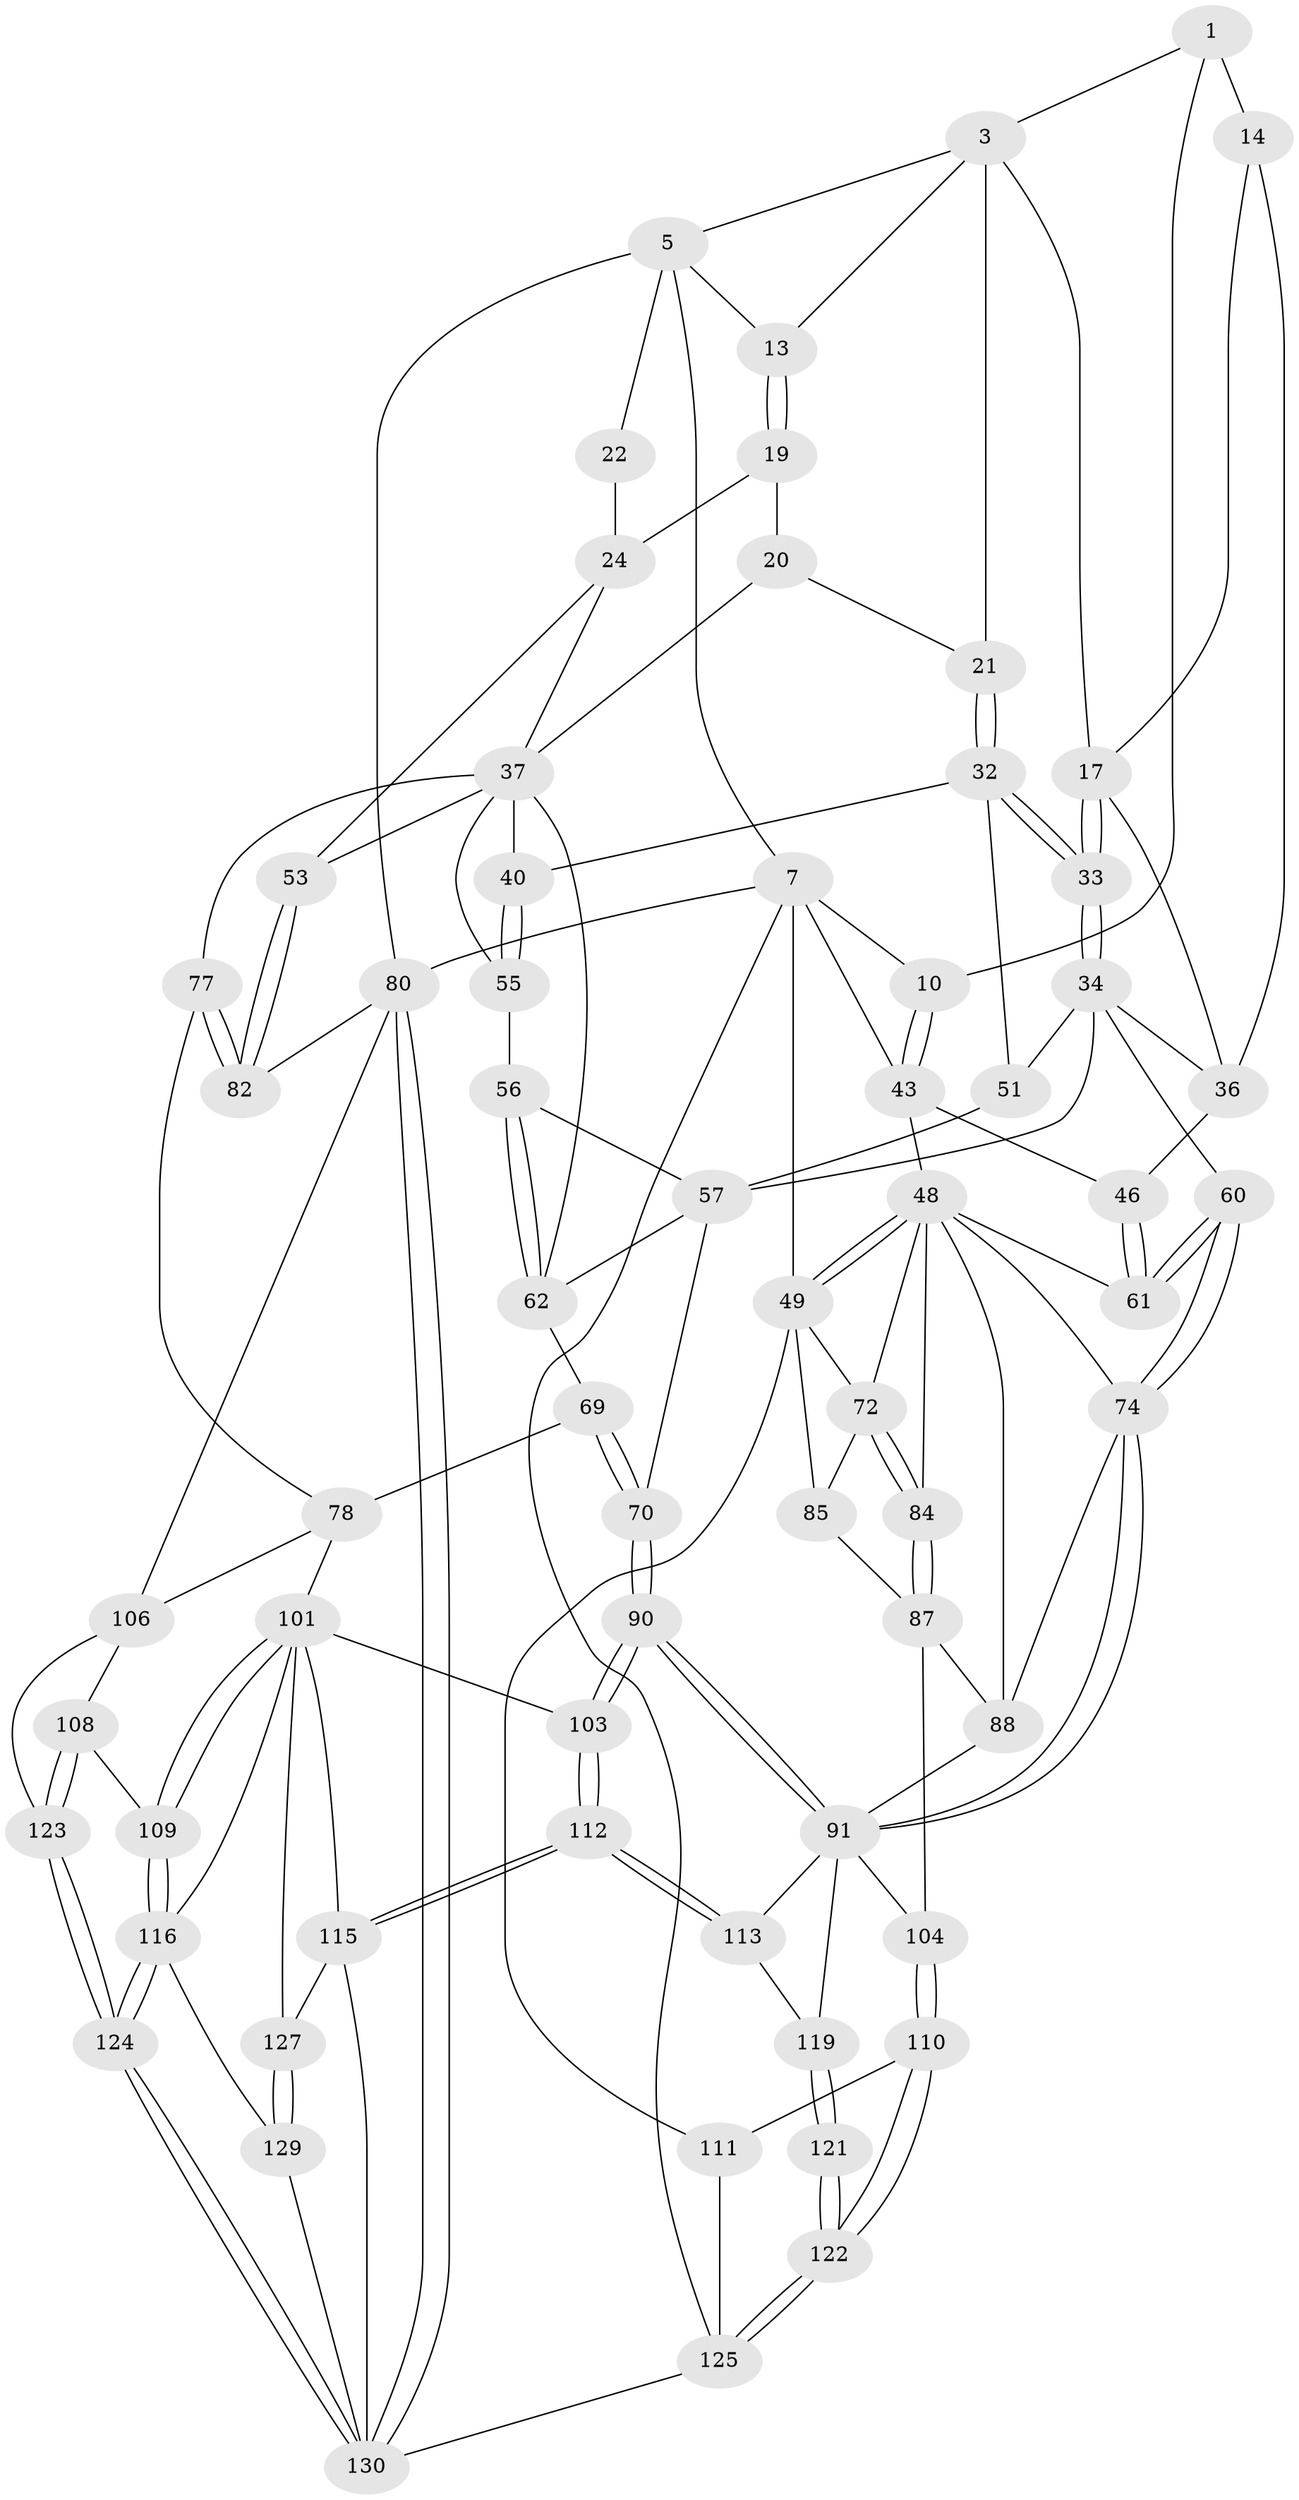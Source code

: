 // original degree distribution, {3: 0.015151515151515152, 4: 0.25757575757575757, 6: 0.24242424242424243, 5: 0.48484848484848486}
// Generated by graph-tools (version 1.1) at 2025/21/03/04/25 18:21:28]
// undirected, 66 vertices, 158 edges
graph export_dot {
graph [start="1"]
  node [color=gray90,style=filled];
  1 [pos="+0.3079583780753908+0",super="+2+9"];
  3 [pos="+0.46914048602827163+0",super="+4+16"];
  5 [pos="+1+0",super="+12+6"];
  7 [pos="+0+0",super="+96+8+30"];
  10 [pos="+0.1370658330244119+0.19591129024136905",super="+11"];
  13 [pos="+0.6995944288781949+0.047851945033586536"];
  14 [pos="+0.31807958101800826+0.22753696549504726",super="+15"];
  17 [pos="+0.4539502742862625+0.19267157975089044",super="+18"];
  19 [pos="+0.6817368745138724+0.19405316523740707"];
  20 [pos="+0.6662081297411935+0.2077744341858039"];
  21 [pos="+0.5933433084874332+0.22818157771911016"];
  22 [pos="+0.8572016730109483+0.11882677168380358",super="+23+27"];
  24 [pos="+0.8580627483912958+0.18878493419079356",super="+28+25"];
  32 [pos="+0.5726940804218986+0.27488255382533894",super="+41"];
  33 [pos="+0.47943532183618626+0.31527028684871805"];
  34 [pos="+0.4649372471175673+0.34123911787351824",super="+35+52"];
  36 [pos="+0.4420258335957625+0.3256009812239529",super="+42"];
  37 [pos="+0.8300952891581078+0.3280722616558118",super="+38+54"];
  40 [pos="+0.6665437401296787+0.3409596651287659"];
  43 [pos="+0.13571955713200393+0.1976692848204139",super="+47"];
  46 [pos="+0.2934040474141537+0.3686340906119909"];
  48 [pos="+0.1434169239410753+0.4044323359225855",super="+65"];
  49 [pos="+0.04476115084389607+0.43233030750838497",super="+50"];
  51 [pos="+0.5694062859043318+0.3979503528068353"];
  53 [pos="+1+0.33132244771668684"];
  55 [pos="+0.6708863575604826+0.3543685831001342"];
  56 [pos="+0.671871795517749+0.37348338272628256"];
  57 [pos="+0.6057884293531929+0.4285113775940057",super="+66"];
  60 [pos="+0.40921514894288874+0.4852951052421065"];
  61 [pos="+0.2924444377800628+0.3921324681836414"];
  62 [pos="+0.7343045295602291+0.44486943677269253",super="+68"];
  69 [pos="+0.6450408666720748+0.6092014736876102"];
  70 [pos="+0.5706592357420224+0.6322601709540286"];
  72 [pos="+0.14269093063760513+0.5378589583848563",super="+73"];
  74 [pos="+0.33763185442839166+0.5727182269276232",super="+75"];
  77 [pos="+0.8426971877518822+0.5773780573235735"];
  78 [pos="+0.8268633724983688+0.5971338010643087",super="+105+79"];
  80 [pos="+1+1",super="+81"];
  82 [pos="+1+0.6459141713439456"];
  84 [pos="+0.1514613488280709+0.5990261110661579"];
  85 [pos="+0.020065291889081602+0.6753695352227382"];
  87 [pos="+0.08140212205692815+0.6977658755925717",super="+93"];
  88 [pos="+0.25505559074076034+0.6111117617148385",super="+94+89"];
  90 [pos="+0.542487345174404+0.707335217226532"];
  91 [pos="+0.37407140579803017+0.708147507580602",super="+97"];
  101 [pos="+0.6737307602315327+0.8024880235182884",super="+102"];
  103 [pos="+0.5543965213483212+0.7437422699208784"];
  104 [pos="+0.18769264779072617+0.8088913911010225"];
  106 [pos="+1+0.8442522941820789",super="+107"];
  108 [pos="+0.7825090034450926+0.853720934223171"];
  109 [pos="+0.736171103486682+0.8443463796858627"];
  110 [pos="+0.1846273994379223+0.8182170450189685"];
  111 [pos="+0.1594638134742606+0.8416577259927428"];
  112 [pos="+0.48635659199543074+0.8892587804375918"];
  113 [pos="+0.47329230989668586+0.8909103467050292"];
  115 [pos="+0.48673368393404354+0.8896567046883804",super="+128"];
  116 [pos="+0.6536548704762963+0.9398998275474676",super="+117"];
  119 [pos="+0.45280454998251457+0.8982103560528564",super="+120"];
  121 [pos="+0.33414084552260465+1"];
  122 [pos="+0.31127998611713537+1"];
  123 [pos="+0.8188985032627929+0.9146086775195975"];
  124 [pos="+0.8099560023845385+1"];
  125 [pos="+0.2961028053751382+1",super="+126"];
  127 [pos="+0.5655991797172499+0.9617865963729131"];
  129 [pos="+0.6273569259388052+1"];
  130 [pos="+0.8446482175638899+1",super="+131"];
  1 -- 3;
  1 -- 14 [weight=2];
  1 -- 10;
  3 -- 5;
  3 -- 13;
  3 -- 17;
  3 -- 21;
  5 -- 13;
  5 -- 22 [weight=2];
  5 -- 80;
  5 -- 7;
  7 -- 80;
  7 -- 49 [weight=2];
  7 -- 125;
  7 -- 10 [weight=2];
  7 -- 43;
  10 -- 43;
  10 -- 43;
  13 -- 19;
  13 -- 19;
  14 -- 17;
  14 -- 36;
  17 -- 33;
  17 -- 33;
  17 -- 36;
  19 -- 20;
  19 -- 24;
  20 -- 21;
  20 -- 37;
  21 -- 32;
  21 -- 32;
  22 -- 24 [weight=4];
  24 -- 53;
  24 -- 37;
  32 -- 33;
  32 -- 33;
  32 -- 40;
  32 -- 51;
  33 -- 34;
  33 -- 34;
  34 -- 36 [weight=2];
  34 -- 51;
  34 -- 60;
  34 -- 57;
  36 -- 46;
  37 -- 55;
  37 -- 40;
  37 -- 62;
  37 -- 53;
  37 -- 77;
  40 -- 55;
  40 -- 55;
  43 -- 48;
  43 -- 46;
  46 -- 61;
  46 -- 61;
  48 -- 49;
  48 -- 49;
  48 -- 84;
  48 -- 72;
  48 -- 61;
  48 -- 74;
  48 -- 88;
  49 -- 72;
  49 -- 85;
  49 -- 111;
  51 -- 57;
  53 -- 82;
  53 -- 82;
  55 -- 56;
  56 -- 57;
  56 -- 62;
  56 -- 62;
  57 -- 62;
  57 -- 70;
  60 -- 61;
  60 -- 61;
  60 -- 74;
  60 -- 74;
  62 -- 69;
  69 -- 70;
  69 -- 70;
  69 -- 78;
  70 -- 90;
  70 -- 90;
  72 -- 84;
  72 -- 84;
  72 -- 85;
  74 -- 91;
  74 -- 91;
  74 -- 88;
  77 -- 78;
  77 -- 82;
  77 -- 82;
  78 -- 106;
  78 -- 101;
  80 -- 130;
  80 -- 130;
  80 -- 82;
  80 -- 106;
  84 -- 87;
  84 -- 87;
  85 -- 87;
  87 -- 88;
  87 -- 104;
  88 -- 91;
  90 -- 91;
  90 -- 91;
  90 -- 103;
  90 -- 103;
  91 -- 113;
  91 -- 104;
  91 -- 119;
  101 -- 109;
  101 -- 109;
  101 -- 115;
  101 -- 103;
  101 -- 127;
  101 -- 116;
  103 -- 112;
  103 -- 112;
  104 -- 110;
  104 -- 110;
  106 -- 123;
  106 -- 108;
  108 -- 109;
  108 -- 123;
  108 -- 123;
  109 -- 116;
  109 -- 116;
  110 -- 111;
  110 -- 122;
  110 -- 122;
  111 -- 125;
  112 -- 113;
  112 -- 113;
  112 -- 115;
  112 -- 115;
  113 -- 119;
  115 -- 130;
  115 -- 127;
  116 -- 124;
  116 -- 124;
  116 -- 129;
  119 -- 121 [weight=2];
  119 -- 121;
  121 -- 122;
  121 -- 122;
  122 -- 125;
  122 -- 125;
  123 -- 124;
  123 -- 124;
  124 -- 130;
  124 -- 130;
  125 -- 130;
  127 -- 129;
  127 -- 129;
  129 -- 130;
}
